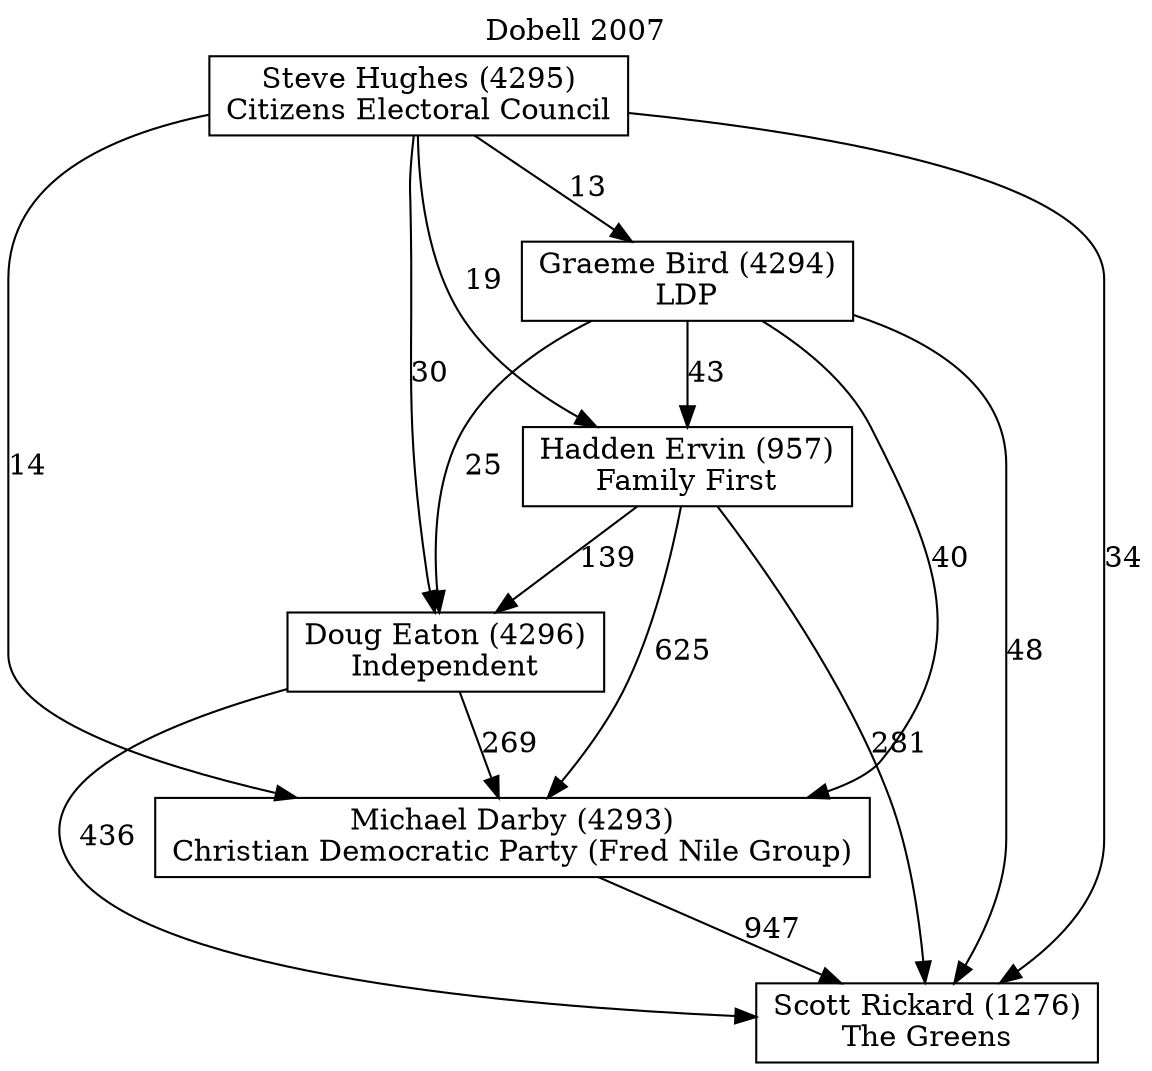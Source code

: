 // House preference flow
digraph "Scott Rickard (1276)_Dobell_2007" {
	graph [label="Dobell 2007" labelloc=t mclimit=10]
	node [shape=box]
	"Doug Eaton (4296)" [label="Doug Eaton (4296)
Independent"]
	"Graeme Bird (4294)" [label="Graeme Bird (4294)
LDP"]
	"Hadden Ervin (957)" [label="Hadden Ervin (957)
Family First"]
	"Michael Darby (4293)" [label="Michael Darby (4293)
Christian Democratic Party (Fred Nile Group)"]
	"Scott Rickard (1276)" [label="Scott Rickard (1276)
The Greens"]
	"Steve Hughes (4295)" [label="Steve Hughes (4295)
Citizens Electoral Council"]
	"Doug Eaton (4296)" -> "Michael Darby (4293)" [label=269]
	"Doug Eaton (4296)" -> "Scott Rickard (1276)" [label=436]
	"Graeme Bird (4294)" -> "Doug Eaton (4296)" [label=25]
	"Graeme Bird (4294)" -> "Hadden Ervin (957)" [label=43]
	"Graeme Bird (4294)" -> "Michael Darby (4293)" [label=40]
	"Graeme Bird (4294)" -> "Scott Rickard (1276)" [label=48]
	"Hadden Ervin (957)" -> "Doug Eaton (4296)" [label=139]
	"Hadden Ervin (957)" -> "Michael Darby (4293)" [label=625]
	"Hadden Ervin (957)" -> "Scott Rickard (1276)" [label=281]
	"Michael Darby (4293)" -> "Scott Rickard (1276)" [label=947]
	"Steve Hughes (4295)" -> "Doug Eaton (4296)" [label=30]
	"Steve Hughes (4295)" -> "Graeme Bird (4294)" [label=13]
	"Steve Hughes (4295)" -> "Hadden Ervin (957)" [label=19]
	"Steve Hughes (4295)" -> "Michael Darby (4293)" [label=14]
	"Steve Hughes (4295)" -> "Scott Rickard (1276)" [label=34]
}
